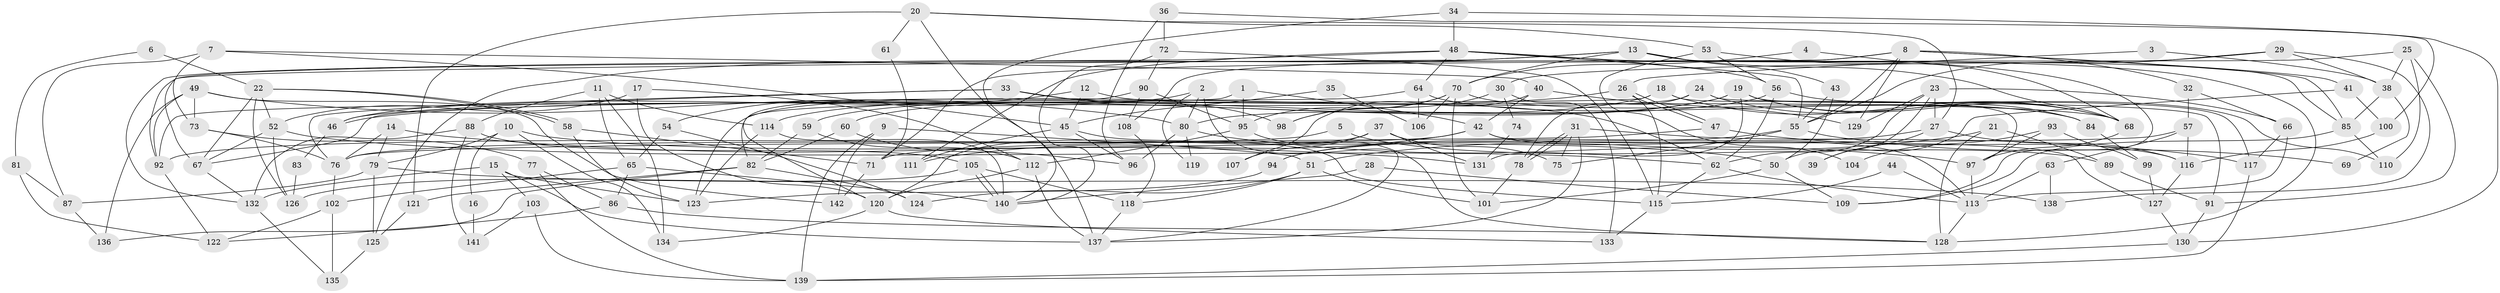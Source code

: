 // Generated by graph-tools (version 1.1) at 2025/02/03/09/25 03:02:03]
// undirected, 142 vertices, 284 edges
graph export_dot {
graph [start="1"]
  node [color=gray90,style=filled];
  1;
  2;
  3;
  4;
  5;
  6;
  7;
  8;
  9;
  10;
  11;
  12;
  13;
  14;
  15;
  16;
  17;
  18;
  19;
  20;
  21;
  22;
  23;
  24;
  25;
  26;
  27;
  28;
  29;
  30;
  31;
  32;
  33;
  34;
  35;
  36;
  37;
  38;
  39;
  40;
  41;
  42;
  43;
  44;
  45;
  46;
  47;
  48;
  49;
  50;
  51;
  52;
  53;
  54;
  55;
  56;
  57;
  58;
  59;
  60;
  61;
  62;
  63;
  64;
  65;
  66;
  67;
  68;
  69;
  70;
  71;
  72;
  73;
  74;
  75;
  76;
  77;
  78;
  79;
  80;
  81;
  82;
  83;
  84;
  85;
  86;
  87;
  88;
  89;
  90;
  91;
  92;
  93;
  94;
  95;
  96;
  97;
  98;
  99;
  100;
  101;
  102;
  103;
  104;
  105;
  106;
  107;
  108;
  109;
  110;
  111;
  112;
  113;
  114;
  115;
  116;
  117;
  118;
  119;
  120;
  121;
  122;
  123;
  124;
  125;
  126;
  127;
  128;
  129;
  130;
  131;
  132;
  133;
  134;
  135;
  136;
  137;
  138;
  139;
  140;
  141;
  142;
  1 -- 42;
  1 -- 95;
  1 -- 82;
  2 -- 137;
  2 -- 46;
  2 -- 80;
  2 -- 119;
  3 -- 38;
  3 -- 26;
  4 -- 70;
  4 -- 109;
  5 -- 76;
  5 -- 89;
  6 -- 81;
  6 -- 22;
  7 -- 45;
  7 -- 40;
  7 -- 73;
  7 -- 87;
  8 -- 92;
  8 -- 55;
  8 -- 32;
  8 -- 41;
  8 -- 85;
  8 -- 108;
  8 -- 129;
  9 -- 142;
  9 -- 51;
  9 -- 139;
  10 -- 134;
  10 -- 50;
  10 -- 16;
  10 -- 79;
  11 -- 88;
  11 -- 114;
  11 -- 65;
  11 -- 134;
  12 -- 45;
  12 -- 68;
  12 -- 54;
  13 -- 68;
  13 -- 125;
  13 -- 43;
  13 -- 67;
  13 -- 70;
  13 -- 85;
  14 -- 79;
  14 -- 76;
  14 -- 131;
  15 -- 137;
  15 -- 132;
  15 -- 103;
  15 -- 123;
  16 -- 141;
  17 -- 52;
  17 -- 112;
  17 -- 120;
  18 -- 68;
  18 -- 92;
  18 -- 59;
  18 -- 97;
  19 -- 117;
  19 -- 114;
  19 -- 60;
  19 -- 68;
  19 -- 84;
  19 -- 131;
  20 -- 137;
  20 -- 27;
  20 -- 53;
  20 -- 61;
  20 -- 121;
  21 -- 51;
  21 -- 128;
  21 -- 89;
  22 -- 58;
  22 -- 58;
  22 -- 52;
  22 -- 67;
  22 -- 126;
  23 -- 66;
  23 -- 27;
  23 -- 39;
  23 -- 62;
  23 -- 129;
  24 -- 78;
  24 -- 68;
  24 -- 91;
  24 -- 123;
  25 -- 91;
  25 -- 110;
  25 -- 38;
  25 -- 71;
  26 -- 115;
  26 -- 47;
  26 -- 47;
  26 -- 46;
  27 -- 94;
  27 -- 116;
  27 -- 39;
  28 -- 109;
  28 -- 140;
  29 -- 38;
  29 -- 55;
  29 -- 30;
  29 -- 138;
  30 -- 133;
  30 -- 74;
  30 -- 98;
  31 -- 137;
  31 -- 78;
  31 -- 78;
  31 -- 75;
  31 -- 116;
  32 -- 66;
  32 -- 57;
  33 -- 62;
  33 -- 98;
  33 -- 46;
  33 -- 76;
  34 -- 48;
  34 -- 140;
  34 -- 130;
  35 -- 45;
  35 -- 106;
  36 -- 72;
  36 -- 96;
  36 -- 100;
  37 -- 75;
  37 -- 131;
  37 -- 107;
  37 -- 120;
  38 -- 85;
  38 -- 69;
  40 -- 42;
  40 -- 129;
  40 -- 107;
  41 -- 100;
  41 -- 50;
  42 -- 113;
  42 -- 127;
  42 -- 92;
  42 -- 111;
  43 -- 50;
  43 -- 55;
  44 -- 113;
  44 -- 115;
  45 -- 96;
  45 -- 111;
  45 -- 115;
  46 -- 83;
  47 -- 71;
  47 -- 117;
  48 -- 132;
  48 -- 56;
  48 -- 55;
  48 -- 64;
  48 -- 111;
  48 -- 128;
  49 -- 80;
  49 -- 73;
  49 -- 92;
  49 -- 136;
  49 -- 142;
  50 -- 101;
  50 -- 109;
  51 -- 118;
  51 -- 124;
  51 -- 101;
  52 -- 67;
  52 -- 62;
  52 -- 126;
  53 -- 56;
  53 -- 68;
  53 -- 104;
  54 -- 65;
  54 -- 124;
  55 -- 69;
  55 -- 75;
  55 -- 94;
  56 -- 62;
  56 -- 80;
  56 -- 110;
  57 -- 76;
  57 -- 63;
  57 -- 116;
  58 -- 123;
  58 -- 71;
  59 -- 82;
  59 -- 112;
  60 -- 82;
  60 -- 96;
  61 -- 71;
  62 -- 113;
  62 -- 115;
  63 -- 113;
  63 -- 138;
  64 -- 67;
  64 -- 84;
  64 -- 106;
  65 -- 140;
  65 -- 86;
  65 -- 102;
  66 -- 117;
  66 -- 113;
  67 -- 132;
  68 -- 97;
  70 -- 84;
  70 -- 95;
  70 -- 98;
  70 -- 101;
  70 -- 106;
  71 -- 142;
  72 -- 115;
  72 -- 90;
  72 -- 140;
  73 -- 76;
  73 -- 77;
  74 -- 131;
  76 -- 102;
  77 -- 86;
  77 -- 139;
  78 -- 101;
  79 -- 138;
  79 -- 87;
  79 -- 125;
  80 -- 97;
  80 -- 96;
  80 -- 119;
  81 -- 87;
  81 -- 122;
  82 -- 136;
  82 -- 121;
  82 -- 124;
  83 -- 126;
  84 -- 99;
  85 -- 109;
  85 -- 110;
  86 -- 128;
  86 -- 122;
  87 -- 136;
  88 -- 105;
  88 -- 132;
  88 -- 141;
  89 -- 91;
  90 -- 120;
  90 -- 95;
  90 -- 108;
  91 -- 130;
  92 -- 122;
  93 -- 97;
  93 -- 99;
  93 -- 104;
  94 -- 123;
  95 -- 112;
  95 -- 128;
  97 -- 113;
  99 -- 127;
  100 -- 116;
  102 -- 122;
  102 -- 135;
  103 -- 139;
  103 -- 141;
  105 -- 126;
  105 -- 140;
  105 -- 140;
  105 -- 118;
  108 -- 118;
  112 -- 120;
  112 -- 137;
  113 -- 128;
  114 -- 140;
  114 -- 123;
  115 -- 133;
  116 -- 127;
  117 -- 139;
  118 -- 137;
  120 -- 133;
  120 -- 134;
  121 -- 125;
  125 -- 135;
  127 -- 130;
  130 -- 139;
  132 -- 135;
}
